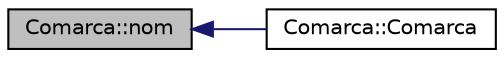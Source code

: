 digraph "Comarca::nom"
{
  edge [fontname="Helvetica",fontsize="10",labelfontname="Helvetica",labelfontsize="10"];
  node [fontname="Helvetica",fontsize="10",shape=record];
  rankdir="LR";
  Node1 [label="Comarca::nom",height=0.2,width=0.4,color="black", fillcolor="grey75", style="filled", fontcolor="black"];
  Node1 -> Node2 [dir="back",color="midnightblue",fontsize="10",style="solid",fontname="Helvetica"];
  Node2 [label="Comarca::Comarca",height=0.2,width=0.4,color="black", fillcolor="white", style="filled",URL="$class_comarca.html#ae73301123c5aa51eeb1b763a7a616e7e"];
}
